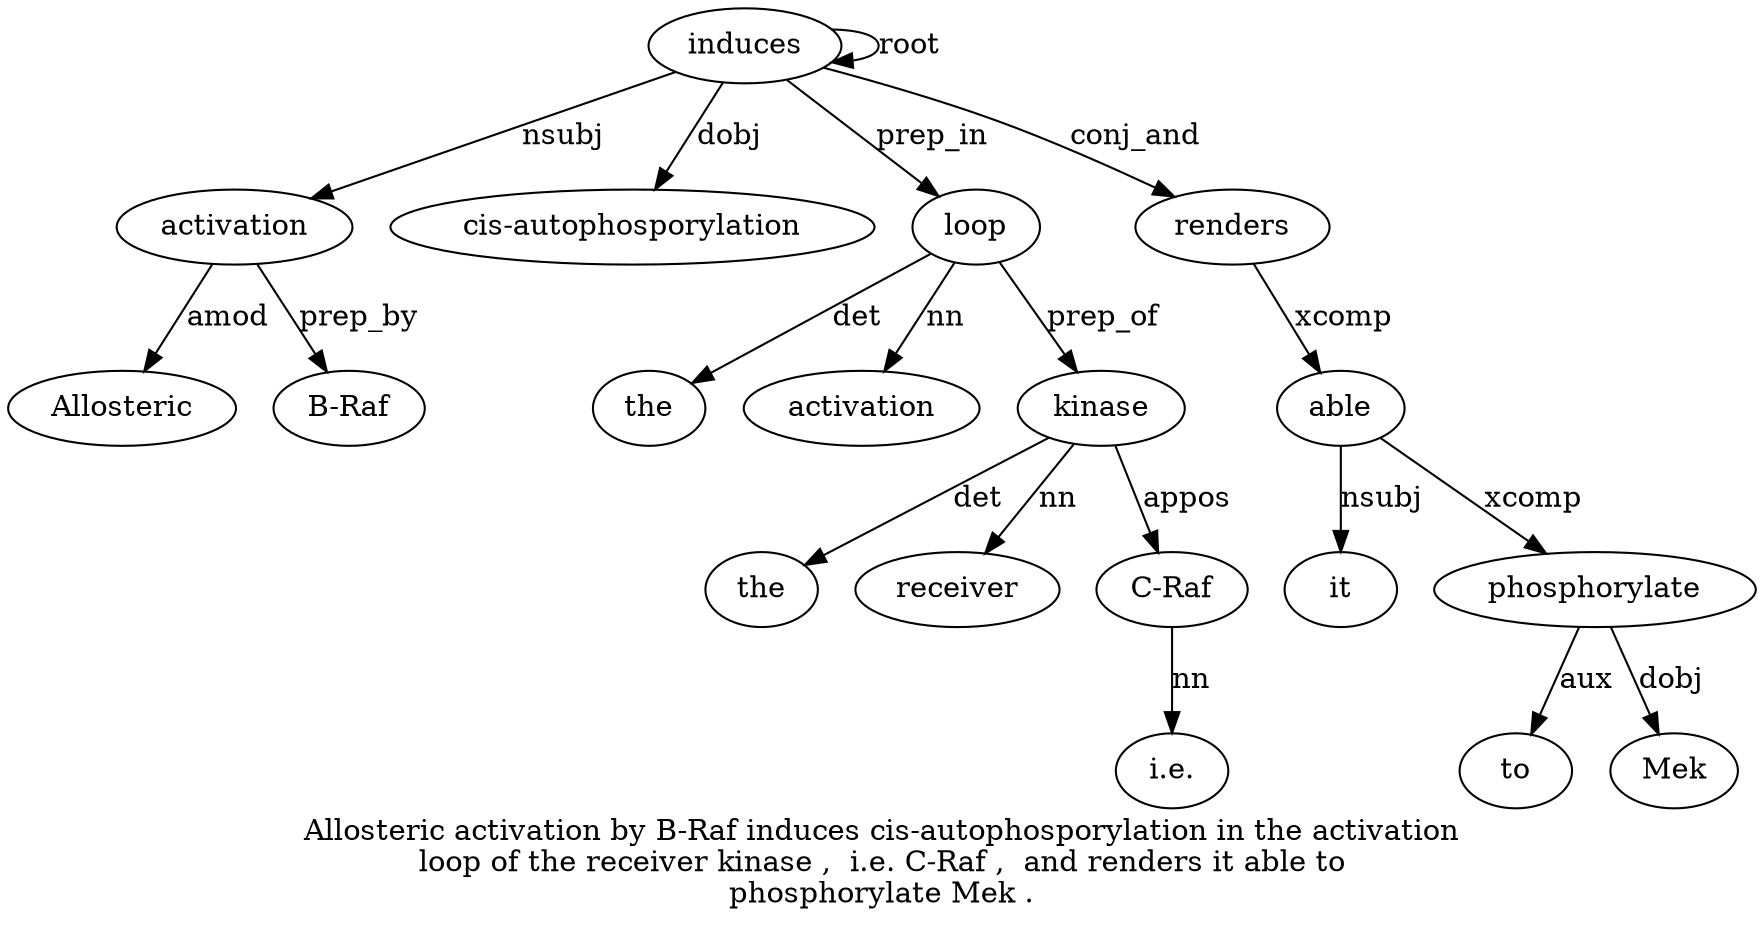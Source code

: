 digraph "Allosteric activation by B-Raf induces cis-autophosporylation in the activation loop of the receiver kinase ,  i.e. C-Raf ,  and renders it able to phosphorylate Mek ." {
label="Allosteric activation by B-Raf induces cis-autophosporylation in the activation
loop of the receiver kinase ,  i.e. C-Raf ,  and renders it able to
phosphorylate Mek .";
activation2 [style=filled, fillcolor=white, label=activation];
Allosteric1 [style=filled, fillcolor=white, label=Allosteric];
activation2 -> Allosteric1  [label=amod];
induces5 [style=filled, fillcolor=white, label=induces];
induces5 -> activation2  [label=nsubj];
"B-Raf4" [style=filled, fillcolor=white, label="B-Raf"];
activation2 -> "B-Raf4"  [label=prep_by];
induces5 -> induces5  [label=root];
"cis-autophosporylation6" [style=filled, fillcolor=white, label="cis-autophosporylation"];
induces5 -> "cis-autophosporylation6"  [label=dobj];
loop10 [style=filled, fillcolor=white, label=loop];
the8 [style=filled, fillcolor=white, label=the];
loop10 -> the8  [label=det];
activation9 [style=filled, fillcolor=white, label=activation];
loop10 -> activation9  [label=nn];
induces5 -> loop10  [label=prep_in];
kinase14 [style=filled, fillcolor=white, label=kinase];
the12 [style=filled, fillcolor=white, label=the];
kinase14 -> the12  [label=det];
receiver13 [style=filled, fillcolor=white, label=receiver];
kinase14 -> receiver13  [label=nn];
loop10 -> kinase14  [label=prep_of];
"C-Raf17" [style=filled, fillcolor=white, label="C-Raf"];
"i.e.16" [style=filled, fillcolor=white, label="i.e."];
"C-Raf17" -> "i.e.16"  [label=nn];
kinase14 -> "C-Raf17"  [label=appos];
renders20 [style=filled, fillcolor=white, label=renders];
induces5 -> renders20  [label=conj_and];
able22 [style=filled, fillcolor=white, label=able];
it21 [style=filled, fillcolor=white, label=it];
able22 -> it21  [label=nsubj];
renders20 -> able22  [label=xcomp];
phosphorylate24 [style=filled, fillcolor=white, label=phosphorylate];
to23 [style=filled, fillcolor=white, label=to];
phosphorylate24 -> to23  [label=aux];
able22 -> phosphorylate24  [label=xcomp];
Mek25 [style=filled, fillcolor=white, label=Mek];
phosphorylate24 -> Mek25  [label=dobj];
}
